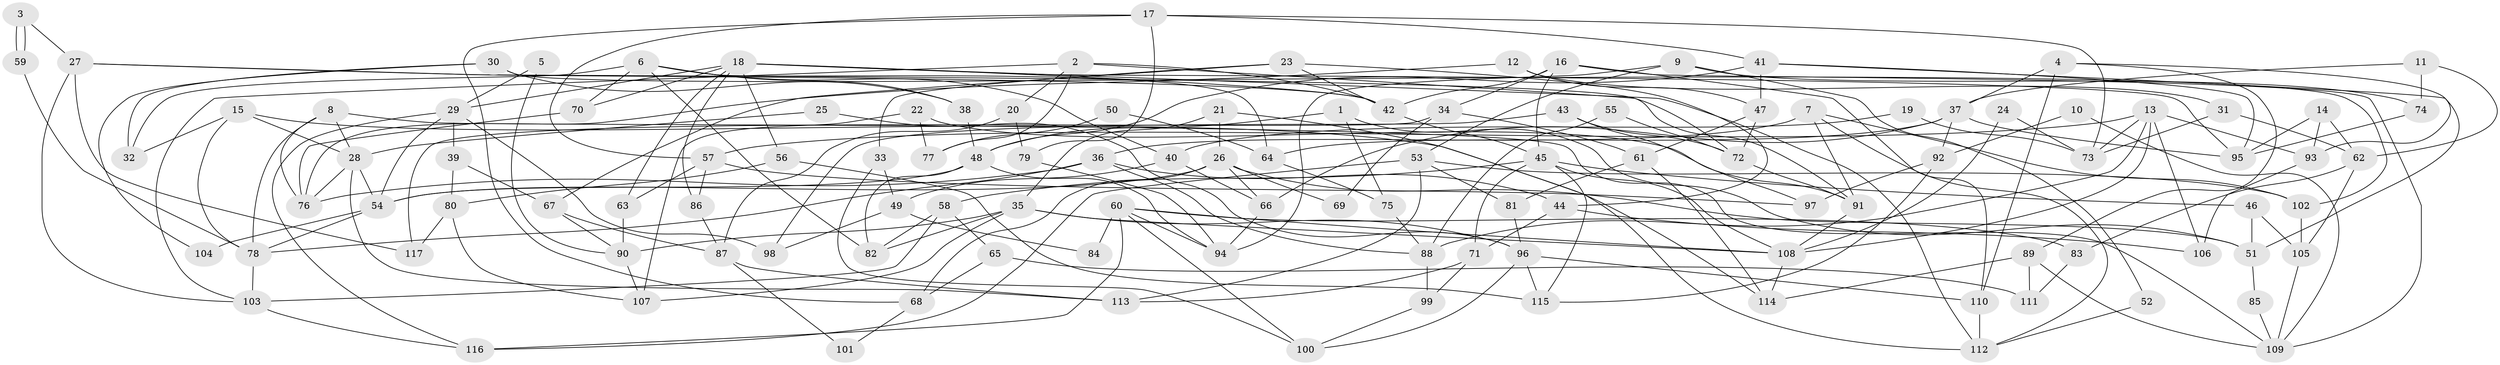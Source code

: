 // coarse degree distribution, {6: 0.2, 2: 0.12, 8: 0.10666666666666667, 7: 0.06666666666666667, 4: 0.2, 9: 0.02666666666666667, 5: 0.12, 3: 0.13333333333333333, 10: 0.02666666666666667}
// Generated by graph-tools (version 1.1) at 2025/41/03/06/25 10:41:56]
// undirected, 117 vertices, 234 edges
graph export_dot {
graph [start="1"]
  node [color=gray90,style=filled];
  1;
  2;
  3;
  4;
  5;
  6;
  7;
  8;
  9;
  10;
  11;
  12;
  13;
  14;
  15;
  16;
  17;
  18;
  19;
  20;
  21;
  22;
  23;
  24;
  25;
  26;
  27;
  28;
  29;
  30;
  31;
  32;
  33;
  34;
  35;
  36;
  37;
  38;
  39;
  40;
  41;
  42;
  43;
  44;
  45;
  46;
  47;
  48;
  49;
  50;
  51;
  52;
  53;
  54;
  55;
  56;
  57;
  58;
  59;
  60;
  61;
  62;
  63;
  64;
  65;
  66;
  67;
  68;
  69;
  70;
  71;
  72;
  73;
  74;
  75;
  76;
  77;
  78;
  79;
  80;
  81;
  82;
  83;
  84;
  85;
  86;
  87;
  88;
  89;
  90;
  91;
  92;
  93;
  94;
  95;
  96;
  97;
  98;
  99;
  100;
  101;
  102;
  103;
  104;
  105;
  106;
  107;
  108;
  109;
  110;
  111;
  112;
  113;
  114;
  115;
  116;
  117;
  1 -- 48;
  1 -- 51;
  1 -- 75;
  2 -- 42;
  2 -- 103;
  2 -- 20;
  2 -- 72;
  2 -- 77;
  3 -- 59;
  3 -- 59;
  3 -- 27;
  4 -- 37;
  4 -- 110;
  4 -- 89;
  4 -- 93;
  5 -- 29;
  5 -- 90;
  6 -- 70;
  6 -- 82;
  6 -- 32;
  6 -- 38;
  6 -- 40;
  6 -- 64;
  7 -- 112;
  7 -- 36;
  7 -- 91;
  7 -- 102;
  8 -- 76;
  8 -- 78;
  8 -- 28;
  8 -- 109;
  9 -- 94;
  9 -- 53;
  9 -- 52;
  9 -- 74;
  10 -- 109;
  10 -- 92;
  11 -- 74;
  11 -- 62;
  11 -- 37;
  12 -- 31;
  12 -- 76;
  12 -- 47;
  13 -- 108;
  13 -- 93;
  13 -- 57;
  13 -- 73;
  13 -- 88;
  13 -- 106;
  14 -- 93;
  14 -- 95;
  14 -- 62;
  15 -- 114;
  15 -- 28;
  15 -- 32;
  15 -- 78;
  16 -- 109;
  16 -- 45;
  16 -- 34;
  16 -- 42;
  16 -- 110;
  17 -- 68;
  17 -- 41;
  17 -- 57;
  17 -- 73;
  17 -- 79;
  18 -- 42;
  18 -- 95;
  18 -- 29;
  18 -- 56;
  18 -- 63;
  18 -- 70;
  18 -- 86;
  18 -- 112;
  19 -- 73;
  19 -- 40;
  20 -- 87;
  20 -- 79;
  21 -- 35;
  21 -- 112;
  21 -- 26;
  22 -- 107;
  22 -- 91;
  22 -- 77;
  23 -- 42;
  23 -- 67;
  23 -- 33;
  23 -- 44;
  24 -- 108;
  24 -- 73;
  25 -- 96;
  25 -- 28;
  26 -- 54;
  26 -- 51;
  26 -- 66;
  26 -- 68;
  26 -- 69;
  27 -- 42;
  27 -- 91;
  27 -- 103;
  27 -- 117;
  28 -- 54;
  28 -- 76;
  28 -- 113;
  29 -- 116;
  29 -- 39;
  29 -- 54;
  29 -- 98;
  30 -- 32;
  30 -- 102;
  30 -- 38;
  30 -- 104;
  31 -- 62;
  31 -- 73;
  33 -- 100;
  33 -- 49;
  34 -- 61;
  34 -- 69;
  34 -- 117;
  35 -- 90;
  35 -- 82;
  35 -- 96;
  35 -- 107;
  35 -- 108;
  36 -- 88;
  36 -- 78;
  36 -- 44;
  36 -- 76;
  37 -- 66;
  37 -- 64;
  37 -- 92;
  37 -- 95;
  38 -- 48;
  39 -- 80;
  39 -- 67;
  40 -- 66;
  40 -- 49;
  41 -- 47;
  41 -- 48;
  41 -- 51;
  41 -- 95;
  42 -- 45;
  43 -- 98;
  43 -- 72;
  43 -- 97;
  44 -- 71;
  44 -- 106;
  45 -- 71;
  45 -- 115;
  45 -- 46;
  45 -- 58;
  45 -- 108;
  46 -- 51;
  46 -- 105;
  47 -- 72;
  47 -- 61;
  48 -- 54;
  48 -- 82;
  48 -- 94;
  49 -- 84;
  49 -- 98;
  50 -- 77;
  50 -- 64;
  51 -- 85;
  52 -- 112;
  53 -- 81;
  53 -- 113;
  53 -- 102;
  53 -- 116;
  54 -- 78;
  54 -- 104;
  55 -- 72;
  55 -- 88;
  56 -- 115;
  56 -- 80;
  57 -- 63;
  57 -- 86;
  57 -- 97;
  58 -- 103;
  58 -- 65;
  58 -- 82;
  59 -- 78;
  60 -- 108;
  60 -- 94;
  60 -- 83;
  60 -- 84;
  60 -- 100;
  60 -- 116;
  61 -- 114;
  61 -- 81;
  62 -- 105;
  62 -- 83;
  63 -- 90;
  64 -- 75;
  65 -- 111;
  65 -- 68;
  66 -- 94;
  67 -- 90;
  67 -- 87;
  68 -- 101;
  70 -- 76;
  71 -- 113;
  71 -- 99;
  72 -- 91;
  74 -- 95;
  75 -- 88;
  78 -- 103;
  79 -- 94;
  80 -- 117;
  80 -- 107;
  81 -- 96;
  83 -- 111;
  85 -- 109;
  86 -- 87;
  87 -- 101;
  87 -- 113;
  88 -- 99;
  89 -- 109;
  89 -- 111;
  89 -- 114;
  90 -- 107;
  91 -- 108;
  92 -- 97;
  92 -- 115;
  93 -- 106;
  96 -- 100;
  96 -- 110;
  96 -- 115;
  99 -- 100;
  102 -- 105;
  103 -- 116;
  105 -- 109;
  108 -- 114;
  110 -- 112;
}
